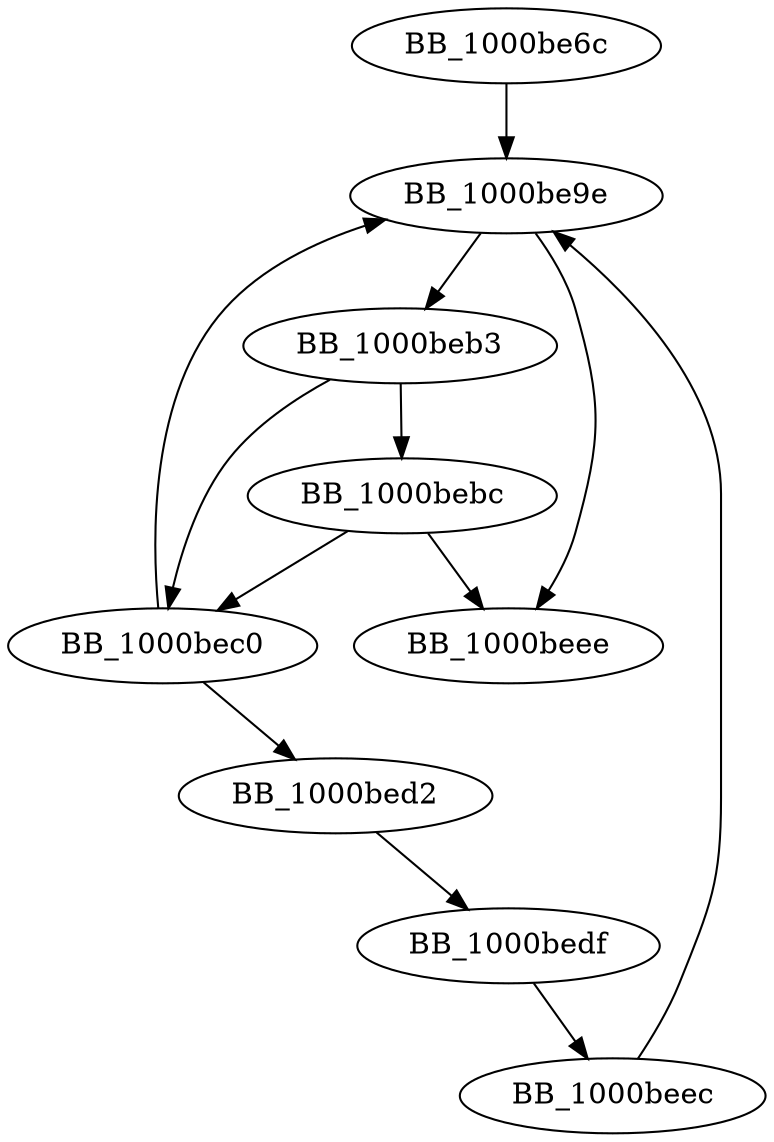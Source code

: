 DiGraph __local_unwind4{
BB_1000be6c->BB_1000be9e
BB_1000be9e->BB_1000beb3
BB_1000be9e->BB_1000beee
BB_1000beb3->BB_1000bebc
BB_1000beb3->BB_1000bec0
BB_1000bebc->BB_1000bec0
BB_1000bebc->BB_1000beee
BB_1000bec0->BB_1000be9e
BB_1000bec0->BB_1000bed2
BB_1000bed2->BB_1000bedf
BB_1000bedf->BB_1000beec
BB_1000beec->BB_1000be9e
}
